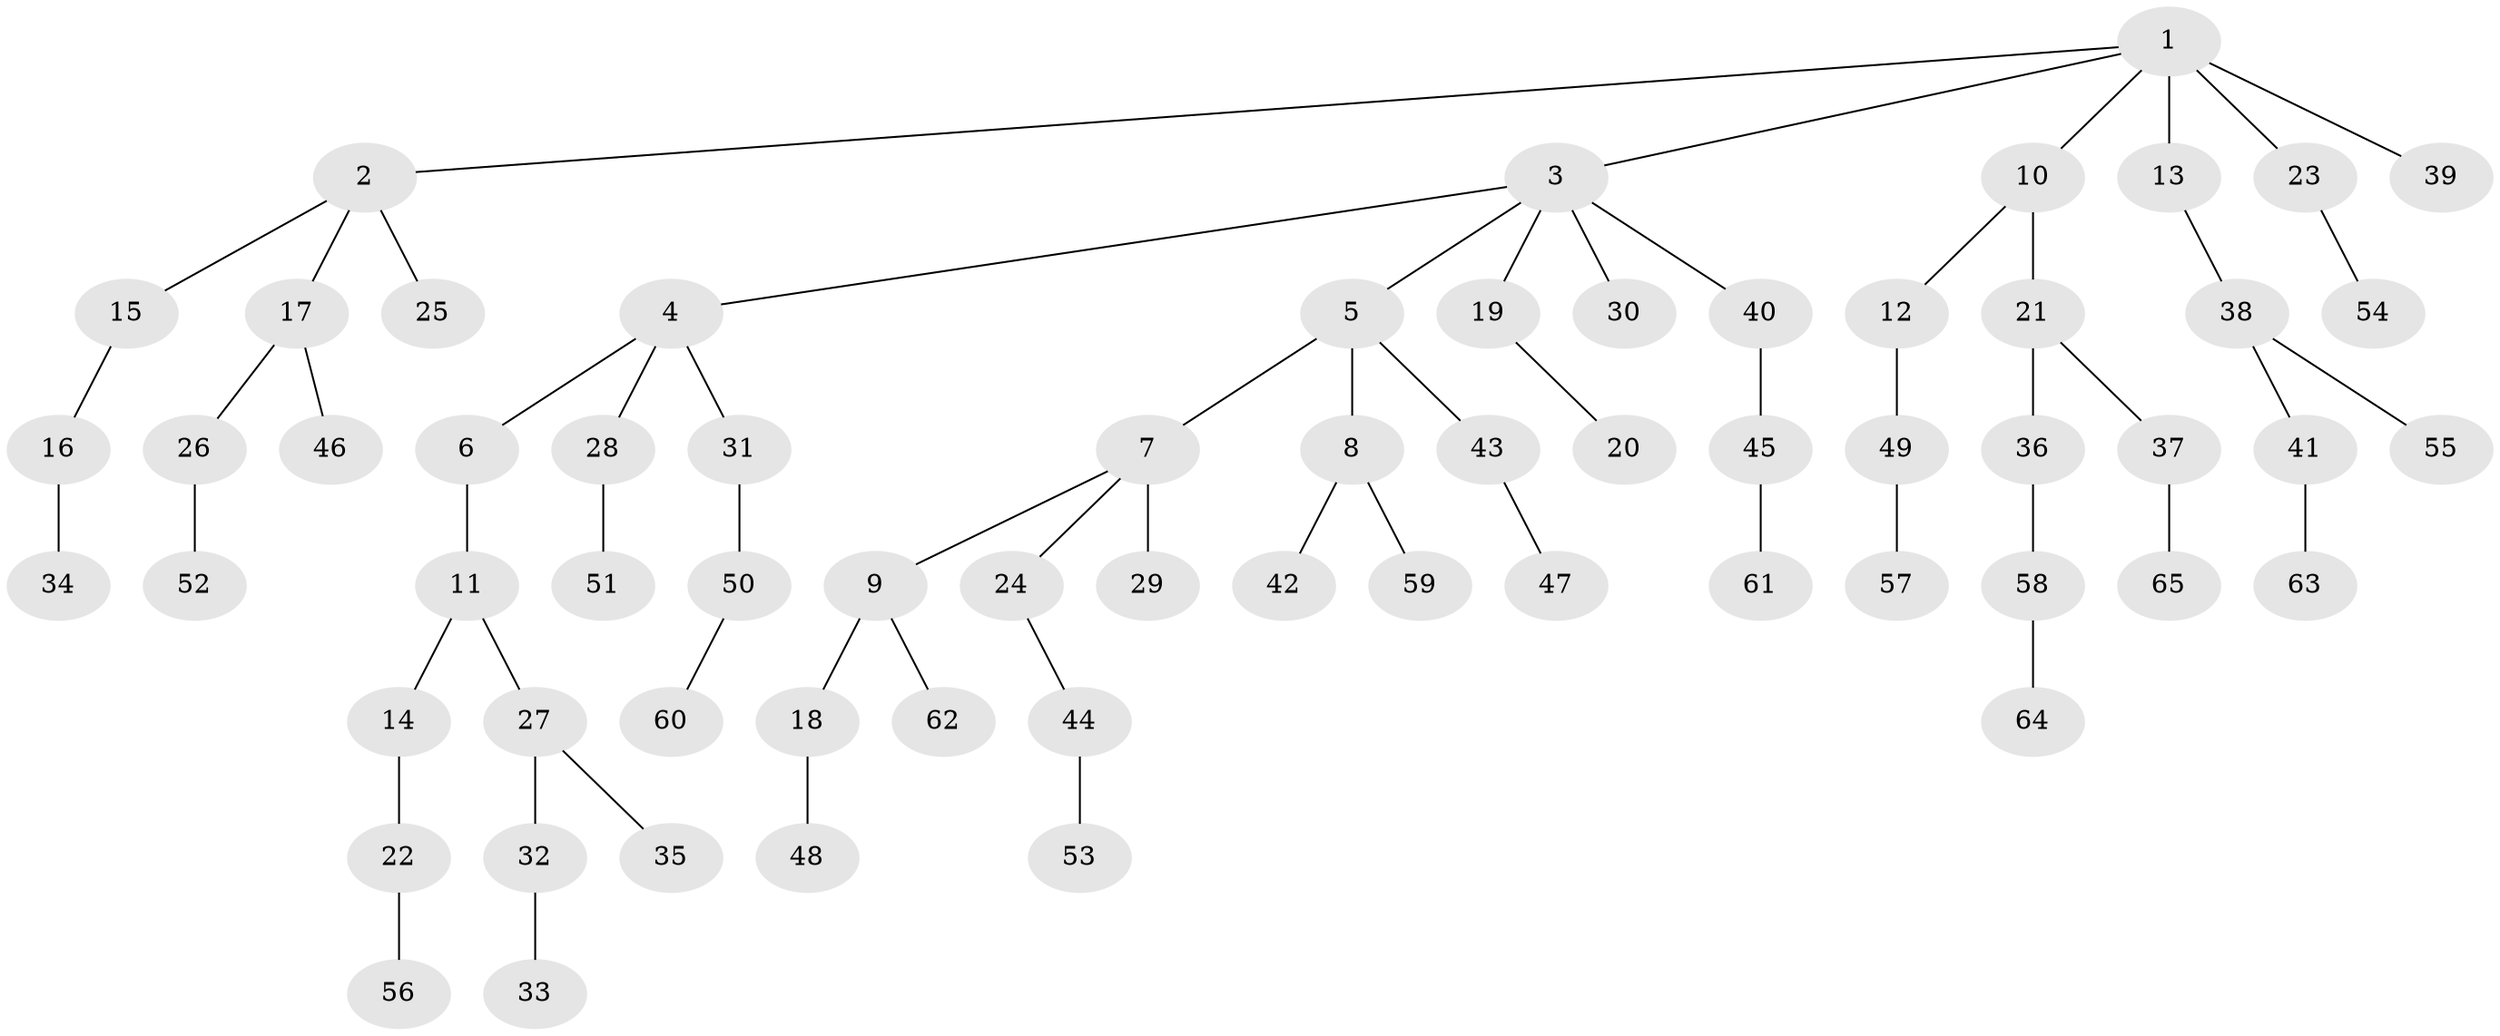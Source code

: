 // original degree distribution, {7: 0.023255813953488372, 5: 0.05426356589147287, 1: 0.5503875968992248, 4: 0.06201550387596899, 3: 0.13178294573643412, 2: 0.17829457364341086}
// Generated by graph-tools (version 1.1) at 2025/36/03/09/25 02:36:33]
// undirected, 65 vertices, 64 edges
graph export_dot {
graph [start="1"]
  node [color=gray90,style=filled];
  1;
  2;
  3;
  4;
  5;
  6;
  7;
  8;
  9;
  10;
  11;
  12;
  13;
  14;
  15;
  16;
  17;
  18;
  19;
  20;
  21;
  22;
  23;
  24;
  25;
  26;
  27;
  28;
  29;
  30;
  31;
  32;
  33;
  34;
  35;
  36;
  37;
  38;
  39;
  40;
  41;
  42;
  43;
  44;
  45;
  46;
  47;
  48;
  49;
  50;
  51;
  52;
  53;
  54;
  55;
  56;
  57;
  58;
  59;
  60;
  61;
  62;
  63;
  64;
  65;
  1 -- 2 [weight=1.0];
  1 -- 3 [weight=1.0];
  1 -- 10 [weight=1.0];
  1 -- 13 [weight=1.0];
  1 -- 23 [weight=2.0];
  1 -- 39 [weight=1.0];
  2 -- 15 [weight=1.0];
  2 -- 17 [weight=1.0];
  2 -- 25 [weight=1.0];
  3 -- 4 [weight=1.0];
  3 -- 5 [weight=1.0];
  3 -- 19 [weight=1.0];
  3 -- 30 [weight=1.0];
  3 -- 40 [weight=1.0];
  4 -- 6 [weight=1.0];
  4 -- 28 [weight=1.0];
  4 -- 31 [weight=1.0];
  5 -- 7 [weight=1.0];
  5 -- 8 [weight=1.0];
  5 -- 43 [weight=1.0];
  6 -- 11 [weight=1.0];
  7 -- 9 [weight=1.0];
  7 -- 24 [weight=1.0];
  7 -- 29 [weight=3.0];
  8 -- 42 [weight=1.0];
  8 -- 59 [weight=1.0];
  9 -- 18 [weight=1.0];
  9 -- 62 [weight=1.0];
  10 -- 12 [weight=1.0];
  10 -- 21 [weight=2.0];
  11 -- 14 [weight=1.0];
  11 -- 27 [weight=1.0];
  12 -- 49 [weight=2.0];
  13 -- 38 [weight=1.0];
  14 -- 22 [weight=1.0];
  15 -- 16 [weight=1.0];
  16 -- 34 [weight=1.0];
  17 -- 26 [weight=1.0];
  17 -- 46 [weight=1.0];
  18 -- 48 [weight=1.0];
  19 -- 20 [weight=1.0];
  21 -- 36 [weight=1.0];
  21 -- 37 [weight=1.0];
  22 -- 56 [weight=2.0];
  23 -- 54 [weight=1.0];
  24 -- 44 [weight=1.0];
  26 -- 52 [weight=1.0];
  27 -- 32 [weight=1.0];
  27 -- 35 [weight=1.0];
  28 -- 51 [weight=1.0];
  31 -- 50 [weight=1.0];
  32 -- 33 [weight=1.0];
  36 -- 58 [weight=1.0];
  37 -- 65 [weight=1.0];
  38 -- 41 [weight=1.0];
  38 -- 55 [weight=1.0];
  40 -- 45 [weight=1.0];
  41 -- 63 [weight=1.0];
  43 -- 47 [weight=3.0];
  44 -- 53 [weight=1.0];
  45 -- 61 [weight=1.0];
  49 -- 57 [weight=1.0];
  50 -- 60 [weight=1.0];
  58 -- 64 [weight=1.0];
}
